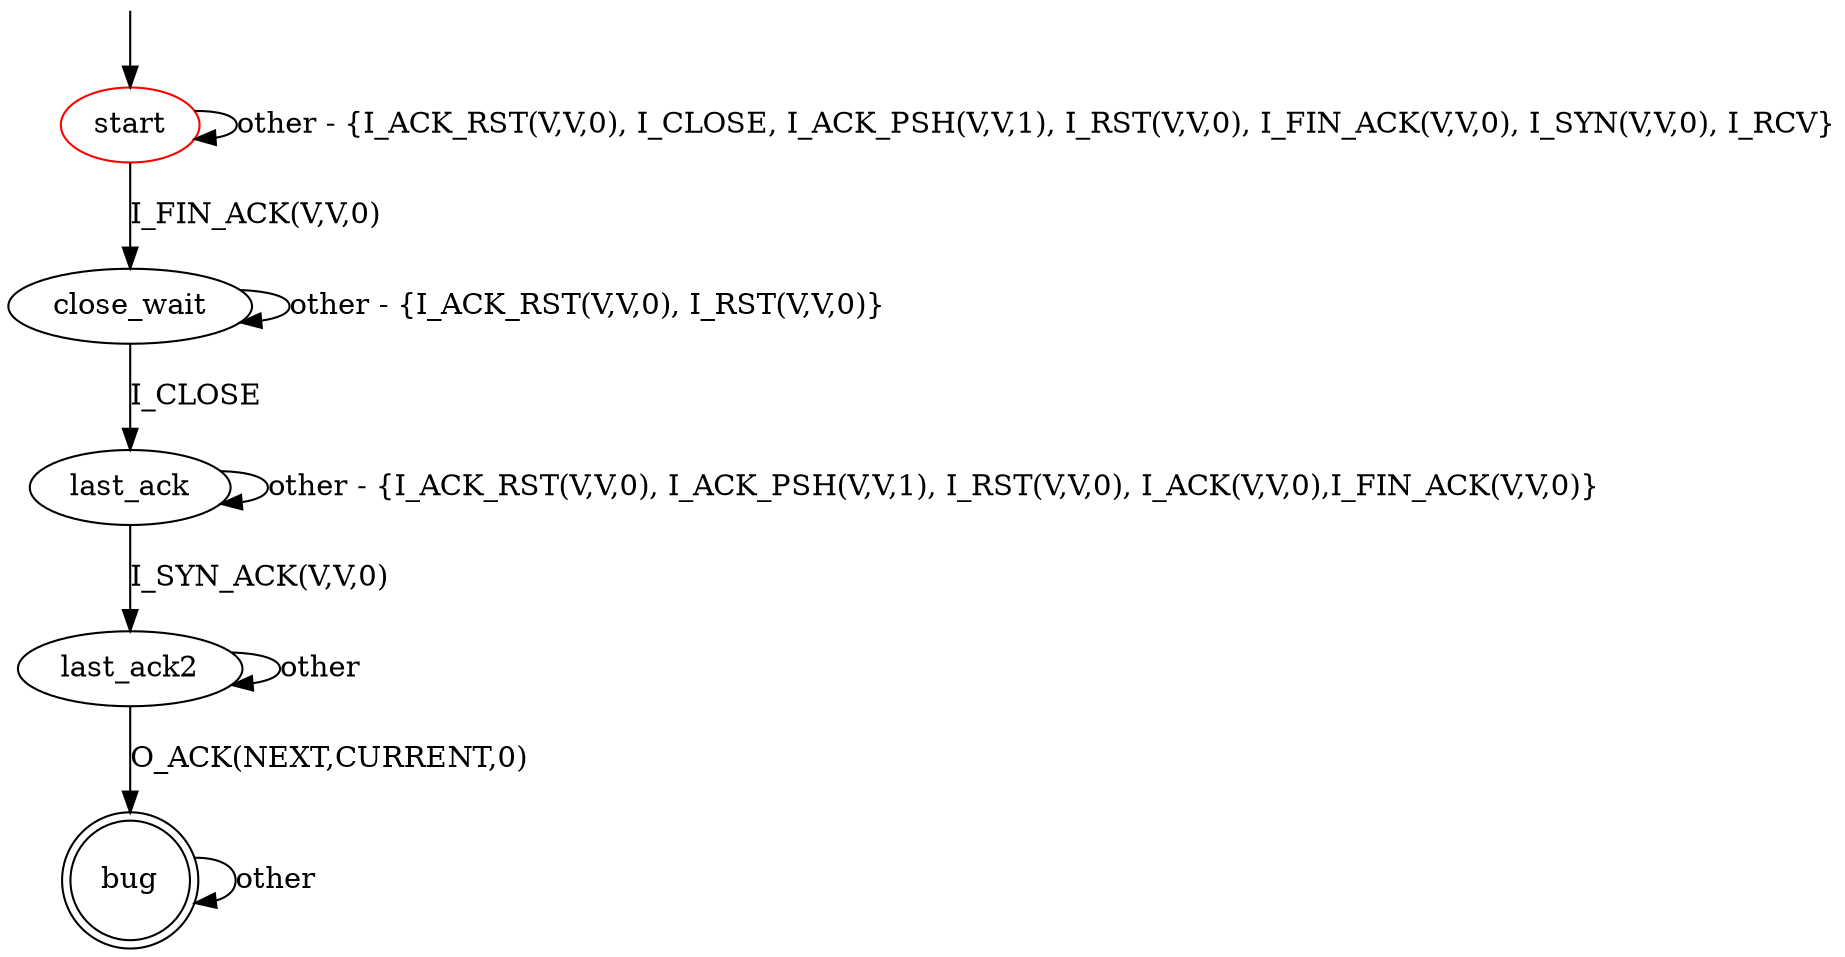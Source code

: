 digraph G {
label=""
start [color="red"]
bug [shape="doublecircle"]


start -> start [label="other - {I_ACK_RST(V,V,0), I_CLOSE, I_ACK_PSH(V,V,1), I_RST(V,V,0), I_FIN_ACK(V,V,0), I_SYN(V,V,0), I_RCV}"]
start -> close_wait [label="I_FIN_ACK(V,V,0)"]
close_wait -> close_wait [label="other - {I_ACK_RST(V,V,0), I_RST(V,V,0)}"]
close_wait -> last_ack [label="I_CLOSE"]
last_ack -> last_ack [label="other - {I_ACK_RST(V,V,0), I_ACK_PSH(V,V,1), I_RST(V,V,0), I_ACK(V,V,0),I_FIN_ACK(V,V,0)}"]
last_ack -> last_ack2 [label="I_SYN_ACK(V,V,0)"]
last_ack2 -> last_ack2 [label="other"]
last_ack2 -> bug [label="O_ACK(NEXT,CURRENT,0)"]

bug -> bug [label="other"]

__start0 [label="" shape="none" width="0" height="0"];
__start0 -> start;
}

